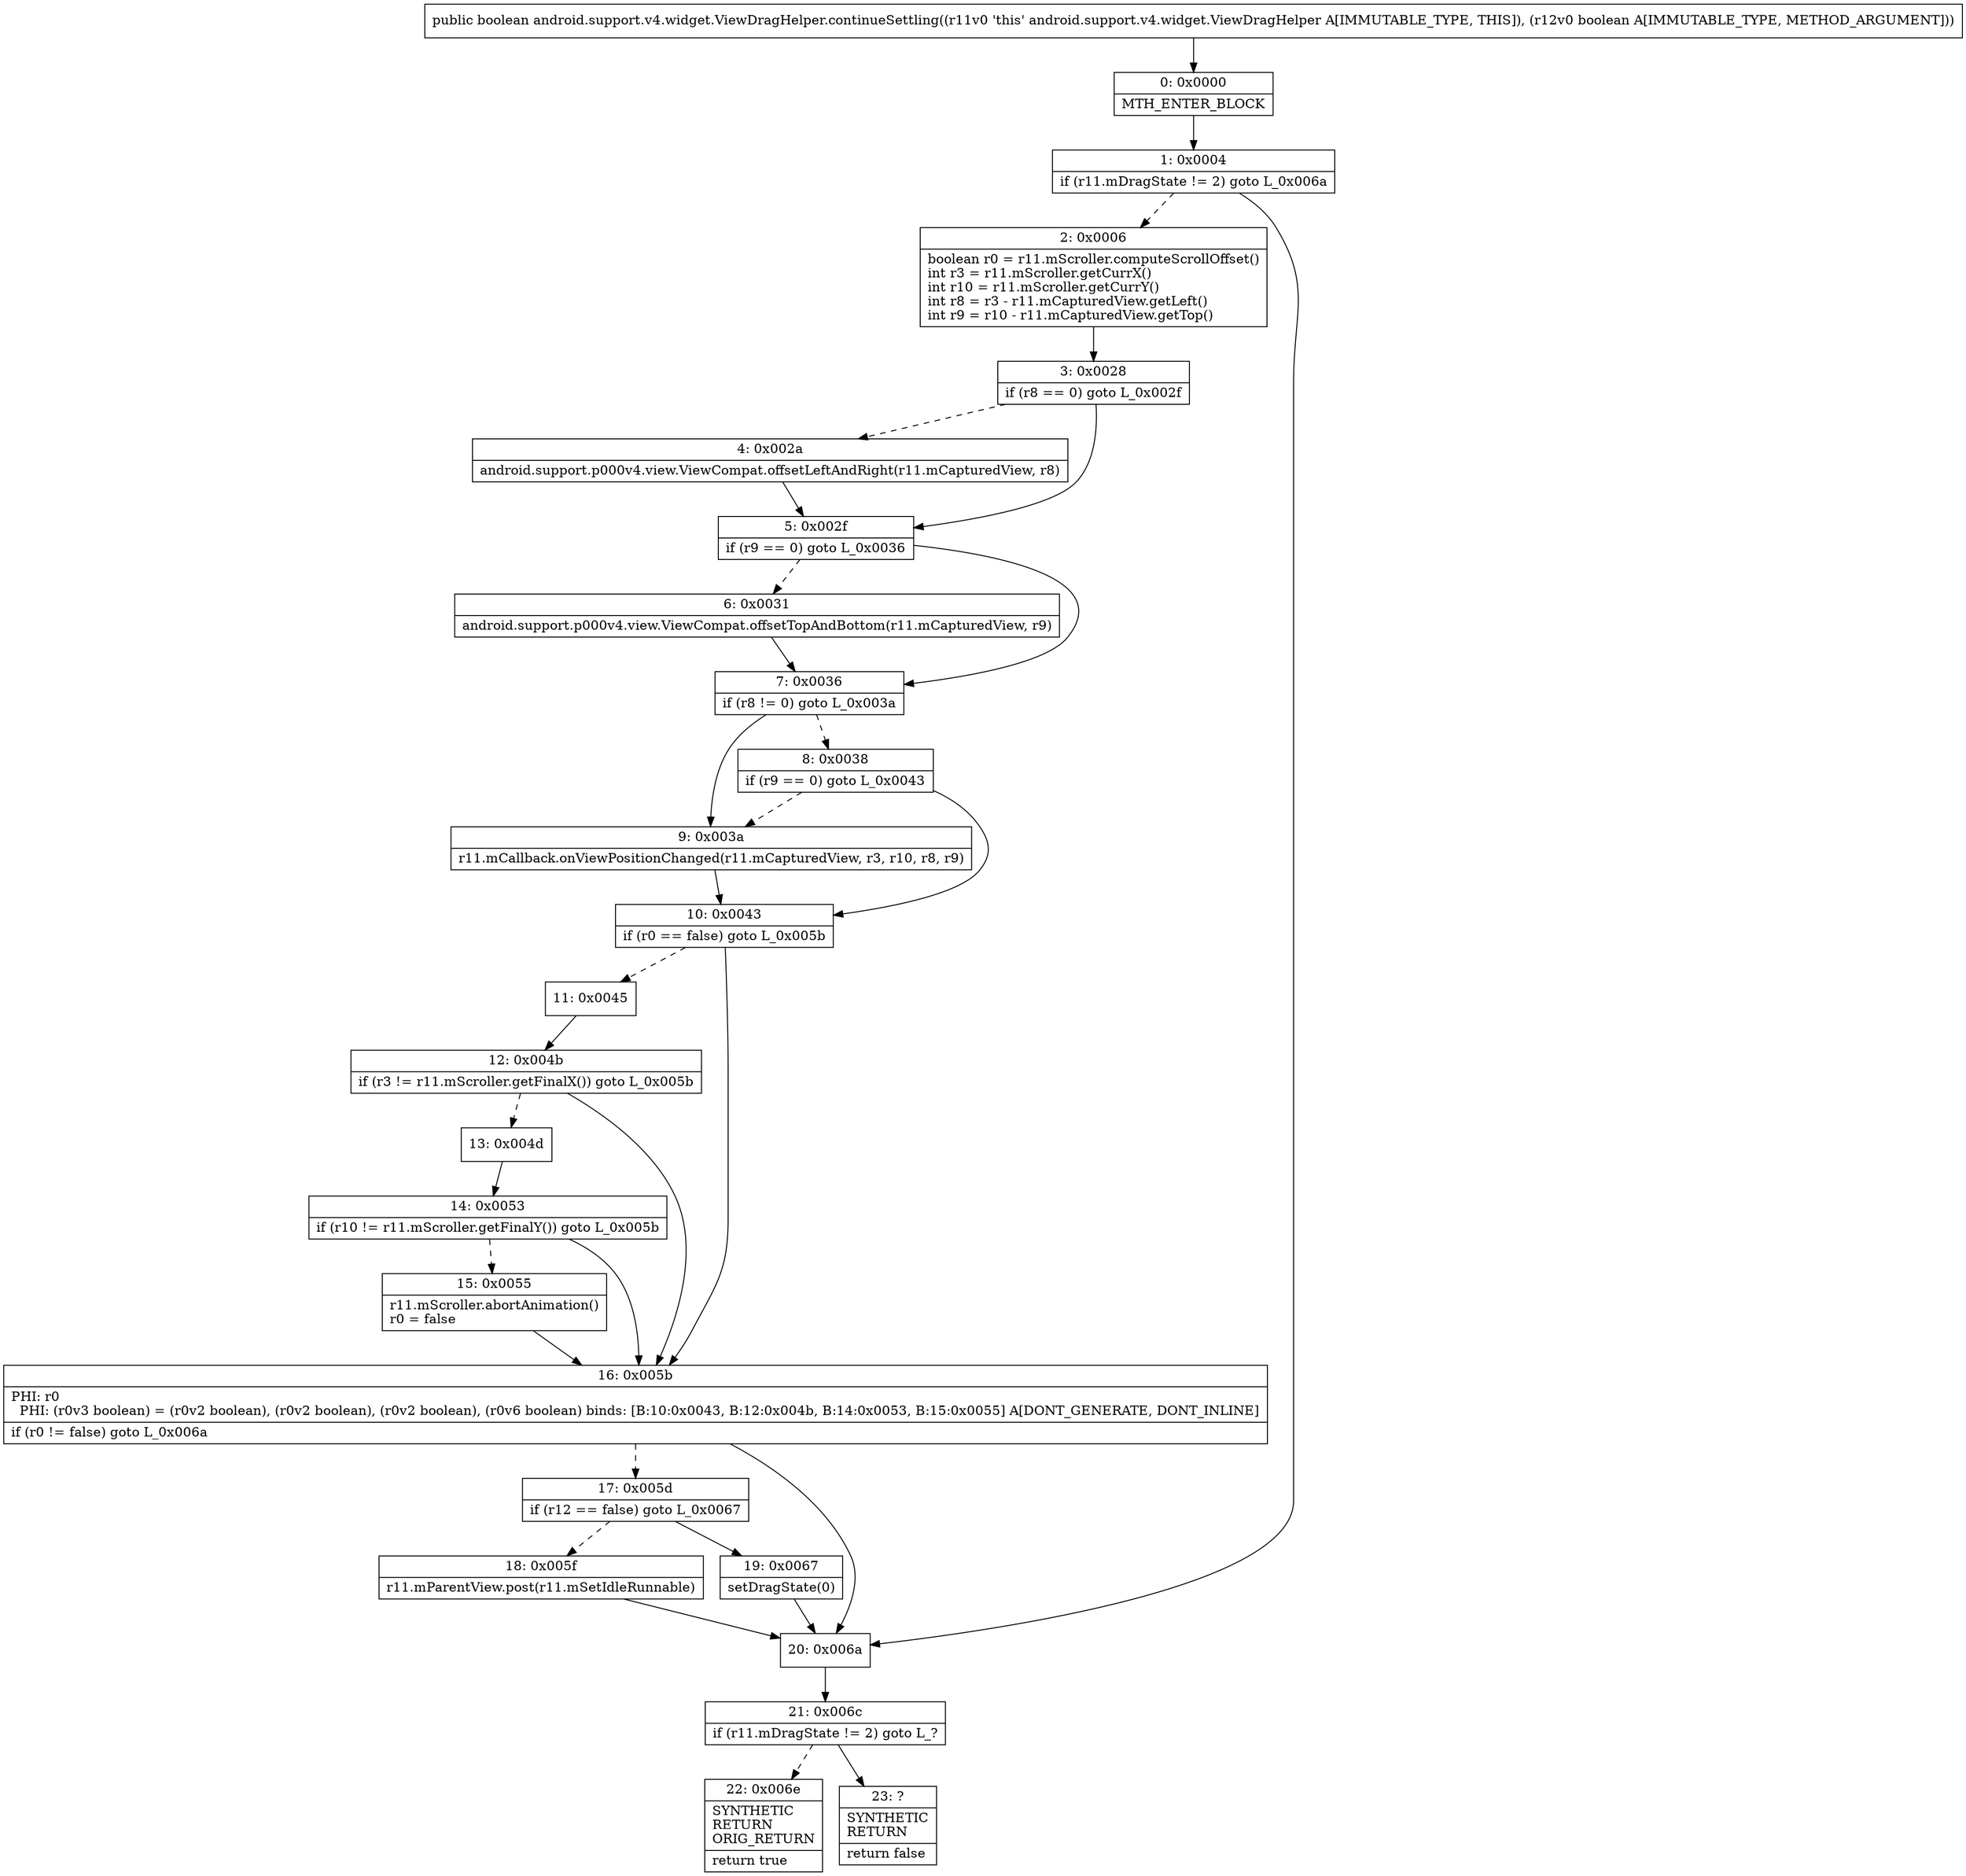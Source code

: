 digraph "CFG forandroid.support.v4.widget.ViewDragHelper.continueSettling(Z)Z" {
Node_0 [shape=record,label="{0\:\ 0x0000|MTH_ENTER_BLOCK\l}"];
Node_1 [shape=record,label="{1\:\ 0x0004|if (r11.mDragState != 2) goto L_0x006a\l}"];
Node_2 [shape=record,label="{2\:\ 0x0006|boolean r0 = r11.mScroller.computeScrollOffset()\lint r3 = r11.mScroller.getCurrX()\lint r10 = r11.mScroller.getCurrY()\lint r8 = r3 \- r11.mCapturedView.getLeft()\lint r9 = r10 \- r11.mCapturedView.getTop()\l}"];
Node_3 [shape=record,label="{3\:\ 0x0028|if (r8 == 0) goto L_0x002f\l}"];
Node_4 [shape=record,label="{4\:\ 0x002a|android.support.p000v4.view.ViewCompat.offsetLeftAndRight(r11.mCapturedView, r8)\l}"];
Node_5 [shape=record,label="{5\:\ 0x002f|if (r9 == 0) goto L_0x0036\l}"];
Node_6 [shape=record,label="{6\:\ 0x0031|android.support.p000v4.view.ViewCompat.offsetTopAndBottom(r11.mCapturedView, r9)\l}"];
Node_7 [shape=record,label="{7\:\ 0x0036|if (r8 != 0) goto L_0x003a\l}"];
Node_8 [shape=record,label="{8\:\ 0x0038|if (r9 == 0) goto L_0x0043\l}"];
Node_9 [shape=record,label="{9\:\ 0x003a|r11.mCallback.onViewPositionChanged(r11.mCapturedView, r3, r10, r8, r9)\l}"];
Node_10 [shape=record,label="{10\:\ 0x0043|if (r0 == false) goto L_0x005b\l}"];
Node_11 [shape=record,label="{11\:\ 0x0045}"];
Node_12 [shape=record,label="{12\:\ 0x004b|if (r3 != r11.mScroller.getFinalX()) goto L_0x005b\l}"];
Node_13 [shape=record,label="{13\:\ 0x004d}"];
Node_14 [shape=record,label="{14\:\ 0x0053|if (r10 != r11.mScroller.getFinalY()) goto L_0x005b\l}"];
Node_15 [shape=record,label="{15\:\ 0x0055|r11.mScroller.abortAnimation()\lr0 = false\l}"];
Node_16 [shape=record,label="{16\:\ 0x005b|PHI: r0 \l  PHI: (r0v3 boolean) = (r0v2 boolean), (r0v2 boolean), (r0v2 boolean), (r0v6 boolean) binds: [B:10:0x0043, B:12:0x004b, B:14:0x0053, B:15:0x0055] A[DONT_GENERATE, DONT_INLINE]\l|if (r0 != false) goto L_0x006a\l}"];
Node_17 [shape=record,label="{17\:\ 0x005d|if (r12 == false) goto L_0x0067\l}"];
Node_18 [shape=record,label="{18\:\ 0x005f|r11.mParentView.post(r11.mSetIdleRunnable)\l}"];
Node_19 [shape=record,label="{19\:\ 0x0067|setDragState(0)\l}"];
Node_20 [shape=record,label="{20\:\ 0x006a}"];
Node_21 [shape=record,label="{21\:\ 0x006c|if (r11.mDragState != 2) goto L_?\l}"];
Node_22 [shape=record,label="{22\:\ 0x006e|SYNTHETIC\lRETURN\lORIG_RETURN\l|return true\l}"];
Node_23 [shape=record,label="{23\:\ ?|SYNTHETIC\lRETURN\l|return false\l}"];
MethodNode[shape=record,label="{public boolean android.support.v4.widget.ViewDragHelper.continueSettling((r11v0 'this' android.support.v4.widget.ViewDragHelper A[IMMUTABLE_TYPE, THIS]), (r12v0 boolean A[IMMUTABLE_TYPE, METHOD_ARGUMENT])) }"];
MethodNode -> Node_0;
Node_0 -> Node_1;
Node_1 -> Node_2[style=dashed];
Node_1 -> Node_20;
Node_2 -> Node_3;
Node_3 -> Node_4[style=dashed];
Node_3 -> Node_5;
Node_4 -> Node_5;
Node_5 -> Node_6[style=dashed];
Node_5 -> Node_7;
Node_6 -> Node_7;
Node_7 -> Node_8[style=dashed];
Node_7 -> Node_9;
Node_8 -> Node_9[style=dashed];
Node_8 -> Node_10;
Node_9 -> Node_10;
Node_10 -> Node_11[style=dashed];
Node_10 -> Node_16;
Node_11 -> Node_12;
Node_12 -> Node_13[style=dashed];
Node_12 -> Node_16;
Node_13 -> Node_14;
Node_14 -> Node_15[style=dashed];
Node_14 -> Node_16;
Node_15 -> Node_16;
Node_16 -> Node_17[style=dashed];
Node_16 -> Node_20;
Node_17 -> Node_18[style=dashed];
Node_17 -> Node_19;
Node_18 -> Node_20;
Node_19 -> Node_20;
Node_20 -> Node_21;
Node_21 -> Node_22[style=dashed];
Node_21 -> Node_23;
}

